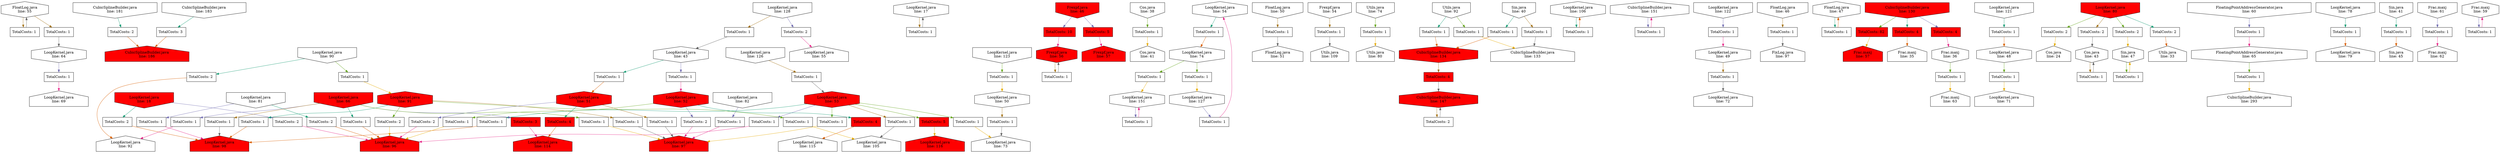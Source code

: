 digraph fifoReportGraph {
	NodeFloatLog55 [shape=hexagon, orientation=90, label="FloatLog.java\nline: 55"];
	NodeCubicSplineBuilder181 [shape=invhouse, label="CubicSplineBuilder.java\nline: 181"];
	NodeLoopKernel18 [shape=invhouse, style=filled, fillcolor=red, label="LoopKernel.java\nline: 18"];
	NodeCubicSplineBuilder183 [shape=invhouse, label="CubicSplineBuilder.java\nline: 183"];
	NodeLoopKernel17 [shape=hexagon, orientation=90, label="LoopKernel.java\nline: 17"];
	NodeFrexpf46 [shape=invhouse, style=filled, fillcolor=red, label="Frexpf.java\nline: 46"];
	NodeCos38 [shape=invhouse, label="Cos.java\nline: 38"];
	NodeCubicSplineBuilder186 [shape=house, style=filled, fillcolor=red, label="CubicSplineBuilder.java\nline: 186"];
	NodeLoopKernel55 [shape=house, label="LoopKernel.java\nline: 55"];
	NodeLoopKernel54 [shape=hexagon, orientation=90, label="LoopKernel.java\nline: 54"];
	NodeLoopKernel98 [shape=house, style=filled, fillcolor=red, label="LoopKernel.java\nline: 98"];
	NodeLoopKernel53 [shape=hexagon, orientation=90, style=filled, fillcolor=red, label="LoopKernel.java\nline: 53"];
	NodeLoopKernel97 [shape=house, style=filled, fillcolor=red, label="LoopKernel.java\nline: 97"];
	NodeLoopKernel96 [shape=house, style=filled, fillcolor=red, label="LoopKernel.java\nline: 96"];
	NodeLoopKernel52 [shape=hexagon, orientation=90, style=filled, fillcolor=red, label="LoopKernel.java\nline: 52"];
	NodeFloatLog51 [shape=house, label="FloatLog.java\nline: 51"];
	NodeFloatLog50 [shape=invhouse, label="FloatLog.java\nline: 50"];
	NodeUtils109 [shape=house, label="Utils.java\nline: 109"];
	NodeUtils80 [shape=house, label="Utils.java\nline: 80"];
	NodeCubicSplineBuilder147 [shape=hexagon, orientation=90, style=filled, fillcolor=red, label="CubicSplineBuilder.java\nline: 147"];
	NodeLoopKernel106 [shape=hexagon, orientation=90, label="LoopKernel.java\nline: 106"];
	NodeLoopKernel105 [shape=house, label="LoopKernel.java\nline: 105"];
	NodeCubicSplineBuilder151 [shape=hexagon, orientation=90, label="CubicSplineBuilder.java\nline: 151"];
	NodeLoopKernel49 [shape=hexagon, orientation=90, label="LoopKernel.java\nline: 49"];
	NodeLoopKernel151 [shape=hexagon, orientation=90, label="LoopKernel.java\nline: 151"];
	NodeFloatLog46 [shape=invhouse, label="FloatLog.java\nline: 46"];
	NodeFloatLog47 [shape=hexagon, orientation=90, label="FloatLog.java\nline: 47"];
	NodeLoopKernel43 [shape=hexagon, orientation=90, label="LoopKernel.java\nline: 43"];
	NodeFrac35 [shape=house, label="Frac.maxj\nline: 35"];
	NodeLoopKernel48 [shape=hexagon, orientation=90, label="LoopKernel.java\nline: 48"];
	NodeFixLog97 [shape=house, label="FixLog.java\nline: 97"];
	NodeFrac36 [shape=hexagon, orientation=90, label="Frac.maxj\nline: 36"];
	NodeCos24 [shape=house, label="Cos.java\nline: 24"];
	NodeLoopKernel91 [shape=hexagon, orientation=90, style=filled, fillcolor=red, label="LoopKernel.java\nline: 91"];
	NodeLoopKernel90 [shape=invhouse, label="LoopKernel.java\nline: 90"];
	NodeFloatingPointAddressGenerator65 [shape=hexagon, orientation=90, label="FloatingPointAddressGenerator.java\nline: 65"];
	NodeLoopKernel51 [shape=hexagon, orientation=90, style=filled, fillcolor=red, label="LoopKernel.java\nline: 51"];
	NodeFloatingPointAddressGenerator60 [shape=invhouse, label="FloatingPointAddressGenerator.java\nline: 60"];
	NodeLoopKernel50 [shape=hexagon, orientation=90, label="LoopKernel.java\nline: 50"];
	NodeLoopKernel92 [shape=house, label="LoopKernel.java\nline: 92"];
	NodeUtils33 [shape=house, label="Utils.java\nline: 33"];
	NodeUtils74 [shape=invhouse, label="Utils.java\nline: 74"];
	NodeLoopKernel115 [shape=house, label="LoopKernel.java\nline: 115"];
	NodeLoopKernel116 [shape=house, style=filled, fillcolor=red, label="LoopKernel.java\nline: 116"];
	NodeLoopKernel114 [shape=house, style=filled, fillcolor=red, label="LoopKernel.java\nline: 114"];
	NodeLoopKernel122 [shape=invhouse, label="LoopKernel.java\nline: 122"];
	NodeLoopKernel123 [shape=invhouse, label="LoopKernel.java\nline: 123"];
	NodeLoopKernel121 [shape=invhouse, label="LoopKernel.java\nline: 121"];
	NodeLoopKernel74 [shape=hexagon, orientation=90, label="LoopKernel.java\nline: 74"];
	NodeLoopKernel79 [shape=house, label="LoopKernel.java\nline: 79"];
	NodeLoopKernel78 [shape=invhouse, label="LoopKernel.java\nline: 78"];
	NodeLoopKernel80 [shape=invhouse, style=filled, fillcolor=red, label="LoopKernel.java\nline: 80"];
	NodeSin45 [shape=house, label="Sin.java\nline: 45"];
	NodeFrac62 [shape=house, label="Frac.maxj\nline: 62"];
	NodeFrac63 [shape=house, label="Frac.maxj\nline: 63"];
	NodeSin41 [shape=invhouse, label="Sin.java\nline: 41"];
	NodeFrac61 [shape=invhouse, label="Frac.maxj\nline: 61"];
	NodeSin40 [shape=invhouse, label="Sin.java\nline: 40"];
	NodeLoopKernel82 [shape=invhouse, label="LoopKernel.java\nline: 82"];
	NodeLoopKernel81 [shape=invhouse, label="LoopKernel.java\nline: 81"];
	NodeLoopKernel128 [shape=invhouse, label="LoopKernel.java\nline: 128"];
	NodeLoopKernel126 [shape=invhouse, label="LoopKernel.java\nline: 126"];
	NodeLoopKernel127 [shape=hexagon, orientation=90, label="LoopKernel.java\nline: 127"];
	NodeSin47 [shape=hexagon, orientation=90, label="Sin.java\nline: 47"];
	NodeFrexpf57 [shape=house, style=filled, fillcolor=red, label="Frexpf.java\nline: 57"];
	NodeCubicSplineBuilder293 [shape=house, label="CubicSplineBuilder.java\nline: 293"];
	NodeFrexpf56 [shape=hexagon, orientation=90, style=filled, fillcolor=red, label="Frexpf.java\nline: 56"];
	NodeCubicSplineBuilder130 [shape=invhouse, style=filled, fillcolor=red, label="CubicSplineBuilder.java\nline: 130"];
	NodeCubicSplineBuilder133 [shape=house, label="CubicSplineBuilder.java\nline: 133"];
	NodeLoopKernel66 [shape=invhouse, style=filled, fillcolor=red, label="LoopKernel.java\nline: 66"];
	NodeLoopKernel64 [shape=hexagon, orientation=90, label="LoopKernel.java\nline: 64"];
	NodeFrac59 [shape=hexagon, orientation=90, label="Frac.maxj\nline: 59"];
	NodeCos41 [shape=house, label="Cos.java\nline: 41"];
	NodeFrac57 [shape=house, style=filled, fillcolor=red, label="Frac.maxj\nline: 57"];
	NodeLoopKernel69 [shape=house, label="LoopKernel.java\nline: 69"];
	NodeCos43 [shape=hexagon, orientation=90, label="Cos.java\nline: 43"];
	NodeFrexpf54 [shape=invhouse, label="Frexpf.java\nline: 54"];
	NodeLoopKernel73 [shape=house, label="LoopKernel.java\nline: 73"];
	NodeLoopKernel72 [shape=house, label="LoopKernel.java\nline: 72"];
	NodeLoopKernel71 [shape=house, label="LoopKernel.java\nline: 71"];
	NodeCubicSplineBuilder134 [shape=hexagon, orientation=90, style=filled, fillcolor=red, label="CubicSplineBuilder.java\nline: 134"];
	NodeUtils92 [shape=invhouse, label="Utils.java\nline: 92"];
	NodeCubicSplineBuilder130NodeFrac57FIFO [shape=box, style=filled, fillcolor=red, label="TotalCosts: 82 \n"];
	NodeFrexpf46NodeFrexpf56FIFO [shape=box, style=filled, fillcolor=red, label="TotalCosts: 10 \n"];
	NodeFrexpf46NodeFrexpf57FIFO [shape=box, style=filled, fillcolor=red, label="TotalCosts: 5 \n"];
	NodeLoopKernel53NodeLoopKernel116FIFO [shape=box, style=filled, fillcolor=red, label="TotalCosts: 5 \n"];
	NodeLoopKernel51NodeLoopKernel114FIFO [shape=box, style=filled, fillcolor=red, label="TotalCosts: 4 \n"];
	NodeCubicSplineBuilder134NodeCubicSplineBuilder147FIFO [shape=box, style=filled, fillcolor=red, label="TotalCosts: 4 \n"];
	NodeLoopKernel52NodeLoopKernel115FIFO [shape=box, style=filled, fillcolor=red, label="TotalCosts: 4 \n"];
	NodeCubicSplineBuilder130NodeFrac35FIFO [shape=box, style=filled, fillcolor=red, label="TotalCosts: 4 \n"];
	NodeCubicSplineBuilder130NodeFrac36FIFO [shape=box, style=filled, fillcolor=red, label="TotalCosts: 4 \n"];
	NodeLoopKernel66NodeLoopKernel114FIFO [shape=box, style=filled, fillcolor=red, label="TotalCosts: 3 \n"];
	NodeCubicSplineBuilder183NodeCubicSplineBuilder186FIFO [shape=box, label="TotalCosts: 3 \n"];
	NodeCubicSplineBuilder181NodeCubicSplineBuilder186FIFO [shape=box, label="TotalCosts: 2 \n"];
	NodeLoopKernel51NodeLoopKernel96FIFO [shape=box, label="TotalCosts: 2 \n"];
	NodeLoopKernel80NodeCos24FIFO [shape=box, label="TotalCosts: 2 \n"];
	NodeLoopKernel91NodeLoopKernel96FIFO [shape=box, label="TotalCosts: 2 \n"];
	NodeLoopKernel128NodeLoopKernel55FIFO [shape=box, label="TotalCosts: 2 \n"];
	NodeLoopKernel90NodeLoopKernel92FIFO [shape=box, label="TotalCosts: 2 \n"];
	NodeLoopKernel18NodeLoopKernel98FIFO [shape=box, label="TotalCosts: 2 \n"];
	NodeLoopKernel18NodeLoopKernel96FIFO [shape=box, label="TotalCosts: 2 \n"];
	NodeCubicSplineBuilder147NodeCubicSplineBuilder147FIFO [shape=box, label="TotalCosts: 2 \n"];
	NodeLoopKernel80NodeCos43FIFO [shape=box, label="TotalCosts: 2 \n"];
	NodeLoopKernel81NodeLoopKernel96FIFO [shape=box, label="TotalCosts: 2 \n"];
	NodeLoopKernel80NodeSin47FIFO [shape=box, label="TotalCosts: 2 \n"];
	NodeLoopKernel80NodeUtils33FIFO [shape=box, label="TotalCosts: 2 \n"];
	NodeLoopKernel52NodeLoopKernel97FIFO [shape=box, label="TotalCosts: 2 \n"];
	NodeLoopKernel54NodeLoopKernel74FIFO [shape=box, label="TotalCosts: 1 \n"];
	NodeFloatingPointAddressGenerator60NodeFloatingPointAddressGenerator65FIFO [shape=box, label="TotalCosts: 1 \n"];
	NodeLoopKernel91NodeLoopKernel105FIFO [shape=box, label="TotalCosts: 1 \n"];
	NodeFloatLog55NodeFloatLog55FIFO [shape=box, label="TotalCosts: 1 \n"];
	NodeUtils92NodeCubicSplineBuilder134FIFO [shape=box, label="TotalCosts: 1 \n"];
	NodeLoopKernel151NodeLoopKernel151FIFO [shape=box, label="TotalCosts: 1 \n"];
	NodeUtils92NodeCubicSplineBuilder133FIFO [shape=box, label="TotalCosts: 1 \n"];
	NodeFloatLog55NodeLoopKernel64FIFO [shape=box, label="TotalCosts: 1 \n"];
	NodeLoopKernel74NodeLoopKernel151FIFO [shape=box, label="TotalCosts: 1 \n"];
	NodeLoopKernel51NodeLoopKernel97FIFO [shape=box, label="TotalCosts: 1 \n"];
	NodeSin41NodeSin45FIFO [shape=box, label="TotalCosts: 1 \n"];
	NodeLoopKernel91NodeLoopKernel97FIFO [shape=box, label="TotalCosts: 1 \n"];
	NodeLoopKernel91NodeLoopKernel98FIFO [shape=box, label="TotalCosts: 1 \n"];
	NodeLoopKernel122NodeLoopKernel49FIFO [shape=box, label="TotalCosts: 1 \n"];
	NodeSin40NodeCubicSplineBuilder133FIFO [shape=box, label="TotalCosts: 1 \n"];
	NodeSin40NodeCubicSplineBuilder134FIFO [shape=box, label="TotalCosts: 1 \n"];
	NodeLoopKernel43NodeLoopKernel52FIFO [shape=box, label="TotalCosts: 1 \n"];
	NodeLoopKernel53NodeLoopKernel73FIFO [shape=box, label="TotalCosts: 1 \n"];
	NodeCos43NodeCos43FIFO [shape=box, label="TotalCosts: 1 \n"];
	NodeLoopKernel43NodeLoopKernel51FIFO [shape=box, label="TotalCosts: 1 \n"];
	NodeLoopKernel49NodeLoopKernel72FIFO [shape=box, label="TotalCosts: 1 \n"];
	NodeLoopKernel74NodeLoopKernel127FIFO [shape=box, label="TotalCosts: 1 \n"];
	NodeFrac61NodeFrac62FIFO [shape=box, label="TotalCosts: 1 \n"];
	NodeLoopKernel90NodeLoopKernel91FIFO [shape=box, label="TotalCosts: 1 \n"];
	NodeFloatLog46NodeFixLog97FIFO [shape=box, label="TotalCosts: 1 \n"];
	NodeLoopKernel121NodeLoopKernel48FIFO [shape=box, label="TotalCosts: 1 \n"];
	NodeLoopKernel82NodeLoopKernel97FIFO [shape=box, label="TotalCosts: 1 \n"];
	NodeUtils74NodeUtils80FIFO [shape=box, label="TotalCosts: 1 \n"];
	NodeFrexpf54NodeUtils109FIFO [shape=box, label="TotalCosts: 1 \n"];
	NodeLoopKernel66NodeLoopKernel92FIFO [shape=box, label="TotalCosts: 1 \n"];
	NodeLoopKernel66NodeLoopKernel97FIFO [shape=box, label="TotalCosts: 1 \n"];
	NodeLoopKernel66NodeLoopKernel98FIFO [shape=box, label="TotalCosts: 1 \n"];
	NodeLoopKernel66NodeLoopKernel96FIFO [shape=box, label="TotalCosts: 1 \n"];
	NodeLoopKernel127NodeLoopKernel54FIFO [shape=box, label="TotalCosts: 1 \n"];
	NodeLoopKernel123NodeLoopKernel50FIFO [shape=box, label="TotalCosts: 1 \n"];
	NodeLoopKernel128NodeLoopKernel43FIFO [shape=box, label="TotalCosts: 1 \n"];
	NodeLoopKernel106NodeLoopKernel106FIFO [shape=box, label="TotalCosts: 1 \n"];
	NodeLoopKernel48NodeLoopKernel71FIFO [shape=box, label="TotalCosts: 1 \n"];
	NodeLoopKernel53NodeLoopKernel105FIFO [shape=box, label="TotalCosts: 1 \n"];
	NodeFloatingPointAddressGenerator65NodeCubicSplineBuilder293FIFO [shape=box, label="TotalCosts: 1 \n"];
	NodeFrac59NodeFrac59FIFO [shape=box, label="TotalCosts: 1 \n"];
	NodeLoopKernel53NodeLoopKernel97FIFO [shape=box, label="TotalCosts: 1 \n"];
	NodeLoopKernel17NodeLoopKernel17FIFO [shape=box, label="TotalCosts: 1 \n"];
	NodeLoopKernel53NodeLoopKernel98FIFO [shape=box, label="TotalCosts: 1 \n"];
	NodeLoopKernel81NodeLoopKernel98FIFO [shape=box, label="TotalCosts: 1 \n"];
	NodeSin47NodeSin47FIFO [shape=box, label="TotalCosts: 1 \n"];
	NodeLoopKernel64NodeLoopKernel69FIFO [shape=box, label="TotalCosts: 1 \n"];
	NodeFrac36NodeFrac63FIFO [shape=box, label="TotalCosts: 1 \n"];
	NodeFloatLog50NodeFloatLog51FIFO [shape=box, label="TotalCosts: 1 \n"];
	NodeFloatLog47NodeFloatLog47FIFO [shape=box, label="TotalCosts: 1 \n"];
	NodeLoopKernel53NodeLoopKernel96FIFO [shape=box, label="TotalCosts: 1 \n"];
	NodeLoopKernel126NodeLoopKernel53FIFO [shape=box, label="TotalCosts: 1 \n"];
	NodeFrexpf56NodeFrexpf56FIFO [shape=box, label="TotalCosts: 1 \n"];
	NodeCubicSplineBuilder151NodeCubicSplineBuilder151FIFO [shape=box, label="TotalCosts: 1 \n"];
	NodeLoopKernel52NodeLoopKernel96FIFO [shape=box, label="TotalCosts: 1 \n"];
	NodeLoopKernel50NodeLoopKernel73FIFO [shape=box, label="TotalCosts: 1 \n"];
	NodeLoopKernel78NodeLoopKernel79FIFO [shape=box, label="TotalCosts: 1 \n"];
	NodeCos38NodeCos41FIFO [shape=box, label="TotalCosts: 1 \n"];
	NodeLoopKernel54 -> NodeLoopKernel54NodeLoopKernel74FIFO[color="/dark28/1"]
	NodeLoopKernel54NodeLoopKernel74FIFO -> NodeLoopKernel74[color="/dark28/2"]
	NodeFloatingPointAddressGenerator60 -> NodeFloatingPointAddressGenerator60NodeFloatingPointAddressGenerator65FIFO[color="/dark28/3"]
	NodeFloatingPointAddressGenerator60NodeFloatingPointAddressGenerator65FIFO -> NodeFloatingPointAddressGenerator65[color="/dark28/4"]
	NodeLoopKernel91 -> NodeLoopKernel91NodeLoopKernel105FIFO[color="/dark28/5"]
	NodeLoopKernel91NodeLoopKernel105FIFO -> NodeLoopKernel105[color="/dark28/6"]
	NodeFloatLog55 -> NodeFloatLog55NodeFloatLog55FIFO[color="/dark28/7"]
	NodeFloatLog55NodeFloatLog55FIFO -> NodeFloatLog55[color="/dark28/8"]
	NodeUtils92 -> NodeUtils92NodeCubicSplineBuilder134FIFO[color="/dark28/1"]
	NodeUtils92NodeCubicSplineBuilder134FIFO -> NodeCubicSplineBuilder134[color="/dark28/2"]
	NodeLoopKernel151 -> NodeLoopKernel151NodeLoopKernel151FIFO[color="/dark28/3"]
	NodeLoopKernel151NodeLoopKernel151FIFO -> NodeLoopKernel151[color="/dark28/4"]
	NodeUtils92 -> NodeUtils92NodeCubicSplineBuilder133FIFO[color="/dark28/5"]
	NodeUtils92NodeCubicSplineBuilder133FIFO -> NodeCubicSplineBuilder133[color="/dark28/6"]
	NodeFloatLog55 -> NodeFloatLog55NodeLoopKernel64FIFO[color="/dark28/7"]
	NodeFloatLog55NodeLoopKernel64FIFO -> NodeLoopKernel64[color="/dark28/8"]
	NodeCubicSplineBuilder181 -> NodeCubicSplineBuilder181NodeCubicSplineBuilder186FIFO[color="/dark28/1"]
	NodeCubicSplineBuilder181NodeCubicSplineBuilder186FIFO -> NodeCubicSplineBuilder186[color="/dark28/2"]
	NodeLoopKernel66 -> NodeLoopKernel66NodeLoopKernel114FIFO[color="/dark28/3"]
	NodeLoopKernel66NodeLoopKernel114FIFO -> NodeLoopKernel114[color="/dark28/4"]
	NodeLoopKernel74 -> NodeLoopKernel74NodeLoopKernel151FIFO[color="/dark28/5"]
	NodeLoopKernel74NodeLoopKernel151FIFO -> NodeLoopKernel151[color="/dark28/6"]
	NodeLoopKernel51 -> NodeLoopKernel51NodeLoopKernel97FIFO[color="/dark28/7"]
	NodeLoopKernel51NodeLoopKernel97FIFO -> NodeLoopKernel97[color="/dark28/8"]
	NodeSin41 -> NodeSin41NodeSin45FIFO[color="/dark28/1"]
	NodeSin41NodeSin45FIFO -> NodeSin45[color="/dark28/2"]
	NodeLoopKernel51 -> NodeLoopKernel51NodeLoopKernel96FIFO[color="/dark28/3"]
	NodeLoopKernel51NodeLoopKernel96FIFO -> NodeLoopKernel96[color="/dark28/4"]
	NodeLoopKernel80 -> NodeLoopKernel80NodeCos24FIFO[color="/dark28/5"]
	NodeLoopKernel80NodeCos24FIFO -> NodeCos24[color="/dark28/6"]
	NodeLoopKernel91 -> NodeLoopKernel91NodeLoopKernel97FIFO[color="/dark28/7"]
	NodeLoopKernel91NodeLoopKernel97FIFO -> NodeLoopKernel97[color="/dark28/8"]
	NodeLoopKernel91 -> NodeLoopKernel91NodeLoopKernel98FIFO[color="/dark28/1"]
	NodeLoopKernel91NodeLoopKernel98FIFO -> NodeLoopKernel98[color="/dark28/2"]
	NodeLoopKernel122 -> NodeLoopKernel122NodeLoopKernel49FIFO[color="/dark28/3"]
	NodeLoopKernel122NodeLoopKernel49FIFO -> NodeLoopKernel49[color="/dark28/4"]
	NodeLoopKernel91 -> NodeLoopKernel91NodeLoopKernel96FIFO[color="/dark28/5"]
	NodeLoopKernel91NodeLoopKernel96FIFO -> NodeLoopKernel96[color="/dark28/6"]
	NodeSin40 -> NodeSin40NodeCubicSplineBuilder133FIFO[color="/dark28/7"]
	NodeSin40NodeCubicSplineBuilder133FIFO -> NodeCubicSplineBuilder133[color="/dark28/8"]
	NodeSin40 -> NodeSin40NodeCubicSplineBuilder134FIFO[color="/dark28/1"]
	NodeSin40NodeCubicSplineBuilder134FIFO -> NodeCubicSplineBuilder134[color="/dark28/2"]
	NodeLoopKernel43 -> NodeLoopKernel43NodeLoopKernel52FIFO[color="/dark28/3"]
	NodeLoopKernel43NodeLoopKernel52FIFO -> NodeLoopKernel52[color="/dark28/4"]
	NodeLoopKernel53 -> NodeLoopKernel53NodeLoopKernel73FIFO[color="/dark28/5"]
	NodeLoopKernel53NodeLoopKernel73FIFO -> NodeLoopKernel73[color="/dark28/6"]
	NodeCos43 -> NodeCos43NodeCos43FIFO[color="/dark28/7"]
	NodeCos43NodeCos43FIFO -> NodeCos43[color="/dark28/8"]
	NodeLoopKernel43 -> NodeLoopKernel43NodeLoopKernel51FIFO[color="/dark28/1"]
	NodeLoopKernel43NodeLoopKernel51FIFO -> NodeLoopKernel51[color="/dark28/2"]
	NodeLoopKernel128 -> NodeLoopKernel128NodeLoopKernel55FIFO[color="/dark28/3"]
	NodeLoopKernel128NodeLoopKernel55FIFO -> NodeLoopKernel55[color="/dark28/4"]
	NodeCubicSplineBuilder130 -> NodeCubicSplineBuilder130NodeFrac57FIFO[color="/dark28/5"]
	NodeCubicSplineBuilder130NodeFrac57FIFO -> NodeFrac57[color="/dark28/6"]
	NodeLoopKernel49 -> NodeLoopKernel49NodeLoopKernel72FIFO[color="/dark28/7"]
	NodeLoopKernel49NodeLoopKernel72FIFO -> NodeLoopKernel72[color="/dark28/8"]
	NodeLoopKernel51 -> NodeLoopKernel51NodeLoopKernel114FIFO[color="/dark28/1"]
	NodeLoopKernel51NodeLoopKernel114FIFO -> NodeLoopKernel114[color="/dark28/2"]
	NodeFrexpf46 -> NodeFrexpf46NodeFrexpf57FIFO[color="/dark28/3"]
	NodeFrexpf46NodeFrexpf57FIFO -> NodeFrexpf57[color="/dark28/4"]
	NodeLoopKernel74 -> NodeLoopKernel74NodeLoopKernel127FIFO[color="/dark28/5"]
	NodeLoopKernel74NodeLoopKernel127FIFO -> NodeLoopKernel127[color="/dark28/6"]
	NodeCubicSplineBuilder134 -> NodeCubicSplineBuilder134NodeCubicSplineBuilder147FIFO[color="/dark28/7"]
	NodeCubicSplineBuilder134NodeCubicSplineBuilder147FIFO -> NodeCubicSplineBuilder147[color="/dark28/8"]
	NodeLoopKernel90 -> NodeLoopKernel90NodeLoopKernel92FIFO[color="/dark28/1"]
	NodeLoopKernel90NodeLoopKernel92FIFO -> NodeLoopKernel92[color="/dark28/2"]
	NodeFrac61 -> NodeFrac61NodeFrac62FIFO[color="/dark28/3"]
	NodeFrac61NodeFrac62FIFO -> NodeFrac62[color="/dark28/4"]
	NodeLoopKernel90 -> NodeLoopKernel90NodeLoopKernel91FIFO[color="/dark28/5"]
	NodeLoopKernel90NodeLoopKernel91FIFO -> NodeLoopKernel91[color="/dark28/6"]
	NodeFloatLog46 -> NodeFloatLog46NodeFixLog97FIFO[color="/dark28/7"]
	NodeFloatLog46NodeFixLog97FIFO -> NodeFixLog97[color="/dark28/8"]
	NodeLoopKernel121 -> NodeLoopKernel121NodeLoopKernel48FIFO[color="/dark28/1"]
	NodeLoopKernel121NodeLoopKernel48FIFO -> NodeLoopKernel48[color="/dark28/2"]
	NodeLoopKernel82 -> NodeLoopKernel82NodeLoopKernel97FIFO[color="/dark28/3"]
	NodeLoopKernel82NodeLoopKernel97FIFO -> NodeLoopKernel97[color="/dark28/4"]
	NodeUtils74 -> NodeUtils74NodeUtils80FIFO[color="/dark28/5"]
	NodeUtils74NodeUtils80FIFO -> NodeUtils80[color="/dark28/6"]
	NodeFrexpf54 -> NodeFrexpf54NodeUtils109FIFO[color="/dark28/7"]
	NodeFrexpf54NodeUtils109FIFO -> NodeUtils109[color="/dark28/8"]
	NodeLoopKernel18 -> NodeLoopKernel18NodeLoopKernel98FIFO[color="/dark28/1"]
	NodeLoopKernel18NodeLoopKernel98FIFO -> NodeLoopKernel98[color="/dark28/2"]
	NodeLoopKernel66 -> NodeLoopKernel66NodeLoopKernel92FIFO[color="/dark28/3"]
	NodeLoopKernel66NodeLoopKernel92FIFO -> NodeLoopKernel92[color="/dark28/4"]
	NodeLoopKernel66 -> NodeLoopKernel66NodeLoopKernel97FIFO[color="/dark28/5"]
	NodeLoopKernel66NodeLoopKernel97FIFO -> NodeLoopKernel97[color="/dark28/6"]
	NodeLoopKernel66 -> NodeLoopKernel66NodeLoopKernel98FIFO[color="/dark28/7"]
	NodeLoopKernel66NodeLoopKernel98FIFO -> NodeLoopKernel98[color="/dark28/8"]
	NodeLoopKernel66 -> NodeLoopKernel66NodeLoopKernel96FIFO[color="/dark28/1"]
	NodeLoopKernel66NodeLoopKernel96FIFO -> NodeLoopKernel96[color="/dark28/2"]
	NodeLoopKernel127 -> NodeLoopKernel127NodeLoopKernel54FIFO[color="/dark28/3"]
	NodeLoopKernel127NodeLoopKernel54FIFO -> NodeLoopKernel54[color="/dark28/4"]
	NodeLoopKernel123 -> NodeLoopKernel123NodeLoopKernel50FIFO[color="/dark28/5"]
	NodeLoopKernel123NodeLoopKernel50FIFO -> NodeLoopKernel50[color="/dark28/6"]
	NodeLoopKernel128 -> NodeLoopKernel128NodeLoopKernel43FIFO[color="/dark28/7"]
	NodeLoopKernel128NodeLoopKernel43FIFO -> NodeLoopKernel43[color="/dark28/8"]
	NodeLoopKernel106 -> NodeLoopKernel106NodeLoopKernel106FIFO[color="/dark28/1"]
	NodeLoopKernel106NodeLoopKernel106FIFO -> NodeLoopKernel106[color="/dark28/2"]
	NodeLoopKernel18 -> NodeLoopKernel18NodeLoopKernel96FIFO[color="/dark28/3"]
	NodeLoopKernel18NodeLoopKernel96FIFO -> NodeLoopKernel96[color="/dark28/4"]
	NodeLoopKernel48 -> NodeLoopKernel48NodeLoopKernel71FIFO[color="/dark28/5"]
	NodeLoopKernel48NodeLoopKernel71FIFO -> NodeLoopKernel71[color="/dark28/6"]
	NodeLoopKernel53 -> NodeLoopKernel53NodeLoopKernel105FIFO[color="/dark28/7"]
	NodeLoopKernel53NodeLoopKernel105FIFO -> NodeLoopKernel105[color="/dark28/8"]
	NodeLoopKernel52 -> NodeLoopKernel52NodeLoopKernel115FIFO[color="/dark28/1"]
	NodeLoopKernel52NodeLoopKernel115FIFO -> NodeLoopKernel115[color="/dark28/2"]
	NodeFrexpf46 -> NodeFrexpf46NodeFrexpf56FIFO[color="/dark28/3"]
	NodeFrexpf46NodeFrexpf56FIFO -> NodeFrexpf56[color="/dark28/4"]
	NodeFloatingPointAddressGenerator65 -> NodeFloatingPointAddressGenerator65NodeCubicSplineBuilder293FIFO[color="/dark28/5"]
	NodeFloatingPointAddressGenerator65NodeCubicSplineBuilder293FIFO -> NodeCubicSplineBuilder293[color="/dark28/6"]
	NodeCubicSplineBuilder147 -> NodeCubicSplineBuilder147NodeCubicSplineBuilder147FIFO[color="/dark28/7"]
	NodeCubicSplineBuilder147NodeCubicSplineBuilder147FIFO -> NodeCubicSplineBuilder147[color="/dark28/8"]
	NodeCubicSplineBuilder183 -> NodeCubicSplineBuilder183NodeCubicSplineBuilder186FIFO[color="/dark28/1"]
	NodeCubicSplineBuilder183NodeCubicSplineBuilder186FIFO -> NodeCubicSplineBuilder186[color="/dark28/2"]
	NodeFrac59 -> NodeFrac59NodeFrac59FIFO[color="/dark28/3"]
	NodeFrac59NodeFrac59FIFO -> NodeFrac59[color="/dark28/4"]
	NodeLoopKernel53 -> NodeLoopKernel53NodeLoopKernel97FIFO[color="/dark28/5"]
	NodeLoopKernel53NodeLoopKernel97FIFO -> NodeLoopKernel97[color="/dark28/6"]
	NodeLoopKernel17 -> NodeLoopKernel17NodeLoopKernel17FIFO[color="/dark28/7"]
	NodeLoopKernel17NodeLoopKernel17FIFO -> NodeLoopKernel17[color="/dark28/8"]
	NodeLoopKernel53 -> NodeLoopKernel53NodeLoopKernel98FIFO[color="/dark28/1"]
	NodeLoopKernel53NodeLoopKernel98FIFO -> NodeLoopKernel98[color="/dark28/2"]
	NodeLoopKernel81 -> NodeLoopKernel81NodeLoopKernel98FIFO[color="/dark28/3"]
	NodeLoopKernel81NodeLoopKernel98FIFO -> NodeLoopKernel98[color="/dark28/4"]
	NodeSin47 -> NodeSin47NodeSin47FIFO[color="/dark28/5"]
	NodeSin47NodeSin47FIFO -> NodeSin47[color="/dark28/6"]
	NodeLoopKernel80 -> NodeLoopKernel80NodeCos43FIFO[color="/dark28/7"]
	NodeLoopKernel80NodeCos43FIFO -> NodeCos43[color="/dark28/8"]
	NodeLoopKernel81 -> NodeLoopKernel81NodeLoopKernel96FIFO[color="/dark28/1"]
	NodeLoopKernel81NodeLoopKernel96FIFO -> NodeLoopKernel96[color="/dark28/2"]
	NodeLoopKernel64 -> NodeLoopKernel64NodeLoopKernel69FIFO[color="/dark28/3"]
	NodeLoopKernel64NodeLoopKernel69FIFO -> NodeLoopKernel69[color="/dark28/4"]
	NodeFrac36 -> NodeFrac36NodeFrac63FIFO[color="/dark28/5"]
	NodeFrac36NodeFrac63FIFO -> NodeFrac63[color="/dark28/6"]
	NodeFloatLog50 -> NodeFloatLog50NodeFloatLog51FIFO[color="/dark28/7"]
	NodeFloatLog50NodeFloatLog51FIFO -> NodeFloatLog51[color="/dark28/8"]
	NodeFloatLog47 -> NodeFloatLog47NodeFloatLog47FIFO[color="/dark28/1"]
	NodeFloatLog47NodeFloatLog47FIFO -> NodeFloatLog47[color="/dark28/2"]
	NodeLoopKernel53 -> NodeLoopKernel53NodeLoopKernel96FIFO[color="/dark28/3"]
	NodeLoopKernel53NodeLoopKernel96FIFO -> NodeLoopKernel96[color="/dark28/4"]
	NodeLoopKernel80 -> NodeLoopKernel80NodeSin47FIFO[color="/dark28/5"]
	NodeLoopKernel80NodeSin47FIFO -> NodeSin47[color="/dark28/6"]
	NodeLoopKernel126 -> NodeLoopKernel126NodeLoopKernel53FIFO[color="/dark28/7"]
	NodeLoopKernel126NodeLoopKernel53FIFO -> NodeLoopKernel53[color="/dark28/8"]
	NodeCubicSplineBuilder130 -> NodeCubicSplineBuilder130NodeFrac35FIFO[color="/dark28/1"]
	NodeCubicSplineBuilder130NodeFrac35FIFO -> NodeFrac35[color="/dark28/2"]
	NodeCubicSplineBuilder130 -> NodeCubicSplineBuilder130NodeFrac36FIFO[color="/dark28/3"]
	NodeCubicSplineBuilder130NodeFrac36FIFO -> NodeFrac36[color="/dark28/4"]
	NodeLoopKernel53 -> NodeLoopKernel53NodeLoopKernel116FIFO[color="/dark28/5"]
	NodeLoopKernel53NodeLoopKernel116FIFO -> NodeLoopKernel116[color="/dark28/6"]
	NodeFrexpf56 -> NodeFrexpf56NodeFrexpf56FIFO[color="/dark28/7"]
	NodeFrexpf56NodeFrexpf56FIFO -> NodeFrexpf56[color="/dark28/8"]
	NodeLoopKernel80 -> NodeLoopKernel80NodeUtils33FIFO[color="/dark28/1"]
	NodeLoopKernel80NodeUtils33FIFO -> NodeUtils33[color="/dark28/2"]
	NodeCubicSplineBuilder151 -> NodeCubicSplineBuilder151NodeCubicSplineBuilder151FIFO[color="/dark28/3"]
	NodeCubicSplineBuilder151NodeCubicSplineBuilder151FIFO -> NodeCubicSplineBuilder151[color="/dark28/4"]
	NodeLoopKernel52 -> NodeLoopKernel52NodeLoopKernel96FIFO[color="/dark28/5"]
	NodeLoopKernel52NodeLoopKernel96FIFO -> NodeLoopKernel96[color="/dark28/6"]
	NodeLoopKernel50 -> NodeLoopKernel50NodeLoopKernel73FIFO[color="/dark28/7"]
	NodeLoopKernel50NodeLoopKernel73FIFO -> NodeLoopKernel73[color="/dark28/8"]
	NodeLoopKernel78 -> NodeLoopKernel78NodeLoopKernel79FIFO[color="/dark28/1"]
	NodeLoopKernel78NodeLoopKernel79FIFO -> NodeLoopKernel79[color="/dark28/2"]
	NodeLoopKernel52 -> NodeLoopKernel52NodeLoopKernel97FIFO[color="/dark28/3"]
	NodeLoopKernel52NodeLoopKernel97FIFO -> NodeLoopKernel97[color="/dark28/4"]
	NodeCos38 -> NodeCos38NodeCos41FIFO[color="/dark28/5"]
	NodeCos38NodeCos41FIFO -> NodeCos41[color="/dark28/6"]
}
